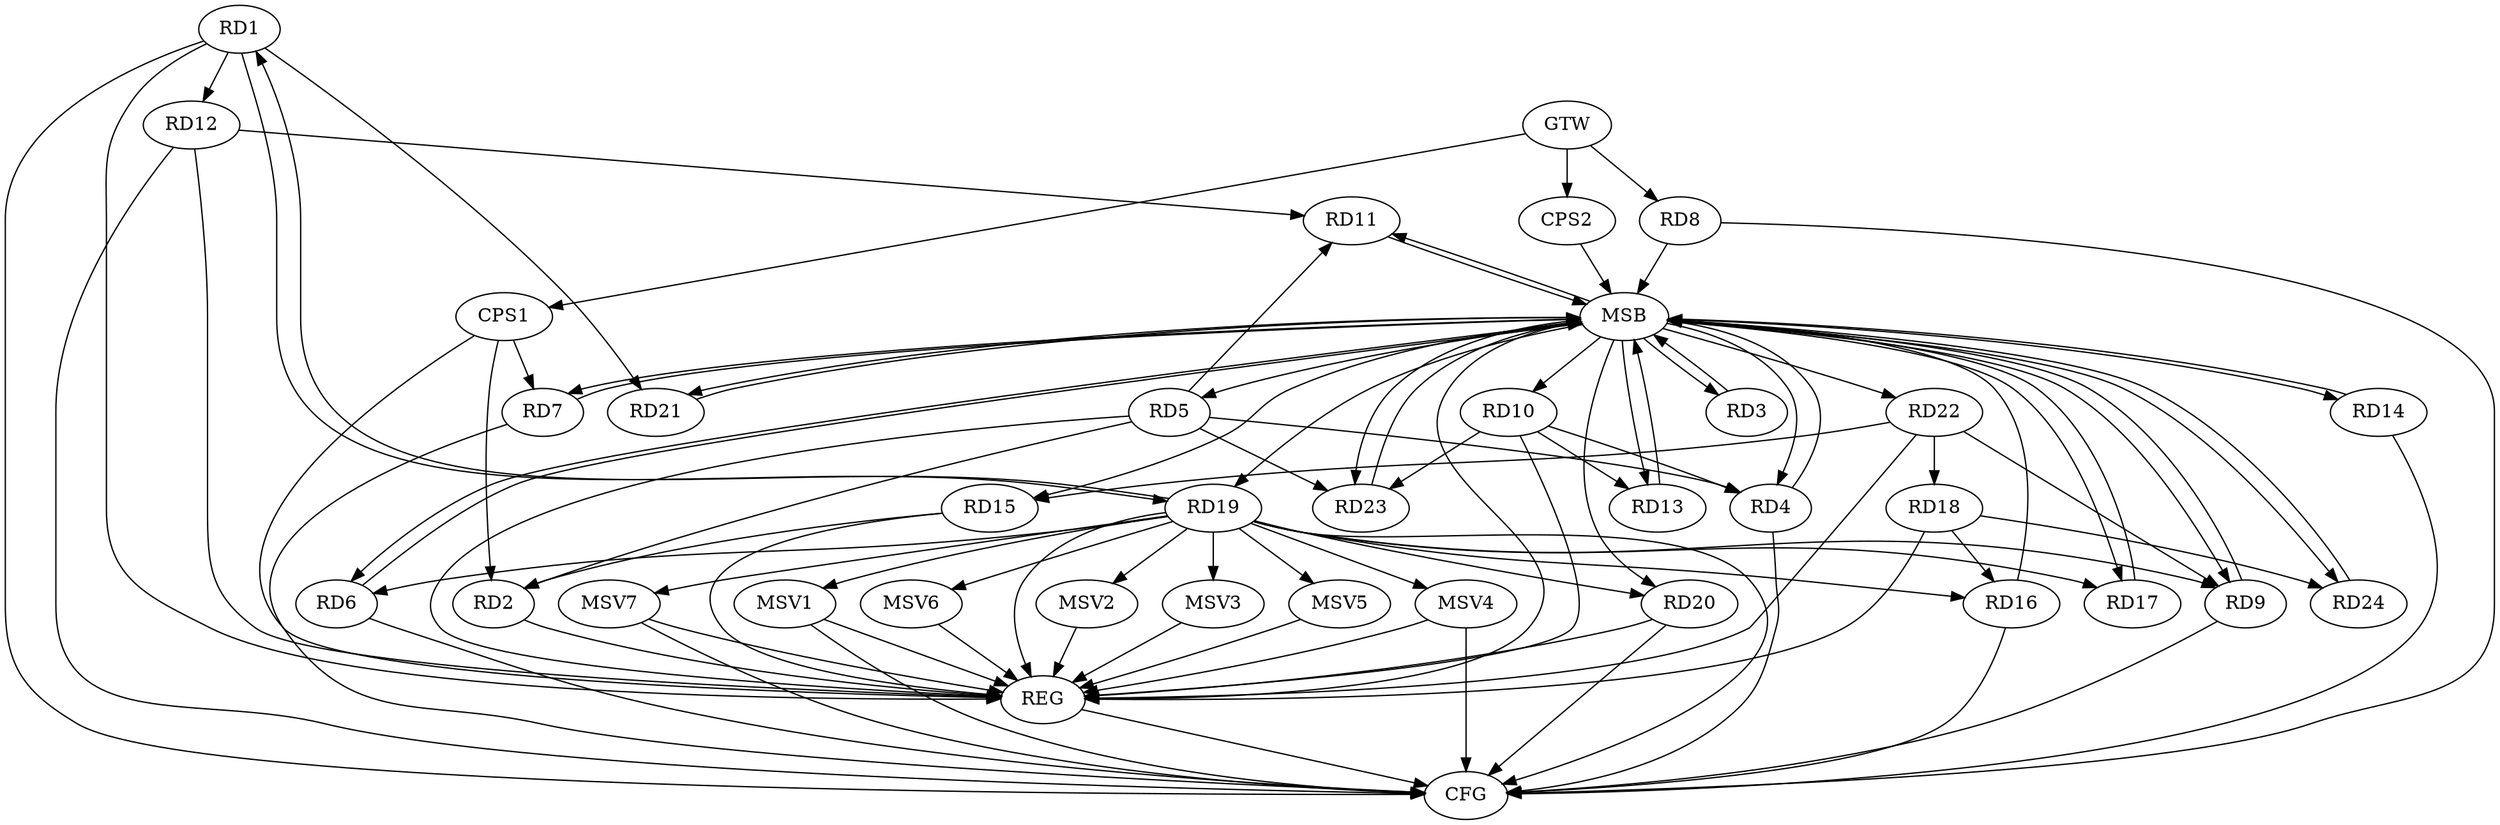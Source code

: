 strict digraph G {
  RD1 [ label="RD1" ];
  RD2 [ label="RD2" ];
  RD3 [ label="RD3" ];
  RD4 [ label="RD4" ];
  RD5 [ label="RD5" ];
  RD6 [ label="RD6" ];
  RD7 [ label="RD7" ];
  RD8 [ label="RD8" ];
  RD9 [ label="RD9" ];
  RD10 [ label="RD10" ];
  RD11 [ label="RD11" ];
  RD12 [ label="RD12" ];
  RD13 [ label="RD13" ];
  RD14 [ label="RD14" ];
  RD15 [ label="RD15" ];
  RD16 [ label="RD16" ];
  RD17 [ label="RD17" ];
  RD18 [ label="RD18" ];
  RD19 [ label="RD19" ];
  RD20 [ label="RD20" ];
  RD21 [ label="RD21" ];
  RD22 [ label="RD22" ];
  RD23 [ label="RD23" ];
  RD24 [ label="RD24" ];
  CPS1 [ label="CPS1" ];
  CPS2 [ label="CPS2" ];
  GTW [ label="GTW" ];
  REG [ label="REG" ];
  MSB [ label="MSB" ];
  CFG [ label="CFG" ];
  MSV1 [ label="MSV1" ];
  MSV2 [ label="MSV2" ];
  MSV3 [ label="MSV3" ];
  MSV4 [ label="MSV4" ];
  MSV5 [ label="MSV5" ];
  MSV6 [ label="MSV6" ];
  MSV7 [ label="MSV7" ];
  RD1 -> RD12;
  RD1 -> RD19;
  RD19 -> RD1;
  RD1 -> RD21;
  RD5 -> RD2;
  RD15 -> RD2;
  RD5 -> RD4;
  RD10 -> RD4;
  RD5 -> RD11;
  RD5 -> RD23;
  RD19 -> RD6;
  RD19 -> RD9;
  RD22 -> RD9;
  RD10 -> RD13;
  RD10 -> RD23;
  RD12 -> RD11;
  RD22 -> RD15;
  RD18 -> RD16;
  RD19 -> RD16;
  RD19 -> RD17;
  RD22 -> RD18;
  RD18 -> RD24;
  RD19 -> RD20;
  CPS1 -> RD2;
  CPS1 -> RD7;
  GTW -> RD8;
  GTW -> CPS1;
  GTW -> CPS2;
  RD1 -> REG;
  RD2 -> REG;
  RD5 -> REG;
  RD10 -> REG;
  RD12 -> REG;
  RD15 -> REG;
  RD18 -> REG;
  RD19 -> REG;
  RD20 -> REG;
  RD22 -> REG;
  CPS1 -> REG;
  RD3 -> MSB;
  MSB -> RD4;
  MSB -> RD19;
  MSB -> RD22;
  MSB -> RD24;
  MSB -> REG;
  RD4 -> MSB;
  MSB -> RD3;
  MSB -> RD5;
  MSB -> RD11;
  MSB -> RD13;
  RD6 -> MSB;
  RD7 -> MSB;
  RD8 -> MSB;
  MSB -> RD9;
  MSB -> RD20;
  RD9 -> MSB;
  MSB -> RD6;
  RD11 -> MSB;
  RD13 -> MSB;
  MSB -> RD7;
  MSB -> RD15;
  MSB -> RD21;
  RD14 -> MSB;
  RD16 -> MSB;
  RD17 -> MSB;
  RD21 -> MSB;
  MSB -> RD10;
  RD23 -> MSB;
  RD24 -> MSB;
  CPS2 -> MSB;
  MSB -> RD14;
  MSB -> RD17;
  MSB -> RD23;
  RD12 -> CFG;
  RD6 -> CFG;
  RD14 -> CFG;
  RD9 -> CFG;
  RD20 -> CFG;
  RD19 -> CFG;
  RD7 -> CFG;
  RD16 -> CFG;
  RD8 -> CFG;
  RD4 -> CFG;
  RD1 -> CFG;
  REG -> CFG;
  RD19 -> MSV1;
  RD19 -> MSV2;
  RD19 -> MSV3;
  RD19 -> MSV4;
  MSV1 -> REG;
  MSV1 -> CFG;
  MSV2 -> REG;
  MSV3 -> REG;
  MSV4 -> REG;
  MSV4 -> CFG;
  RD19 -> MSV5;
  RD19 -> MSV6;
  RD19 -> MSV7;
  MSV5 -> REG;
  MSV6 -> REG;
  MSV7 -> REG;
  MSV7 -> CFG;
}
